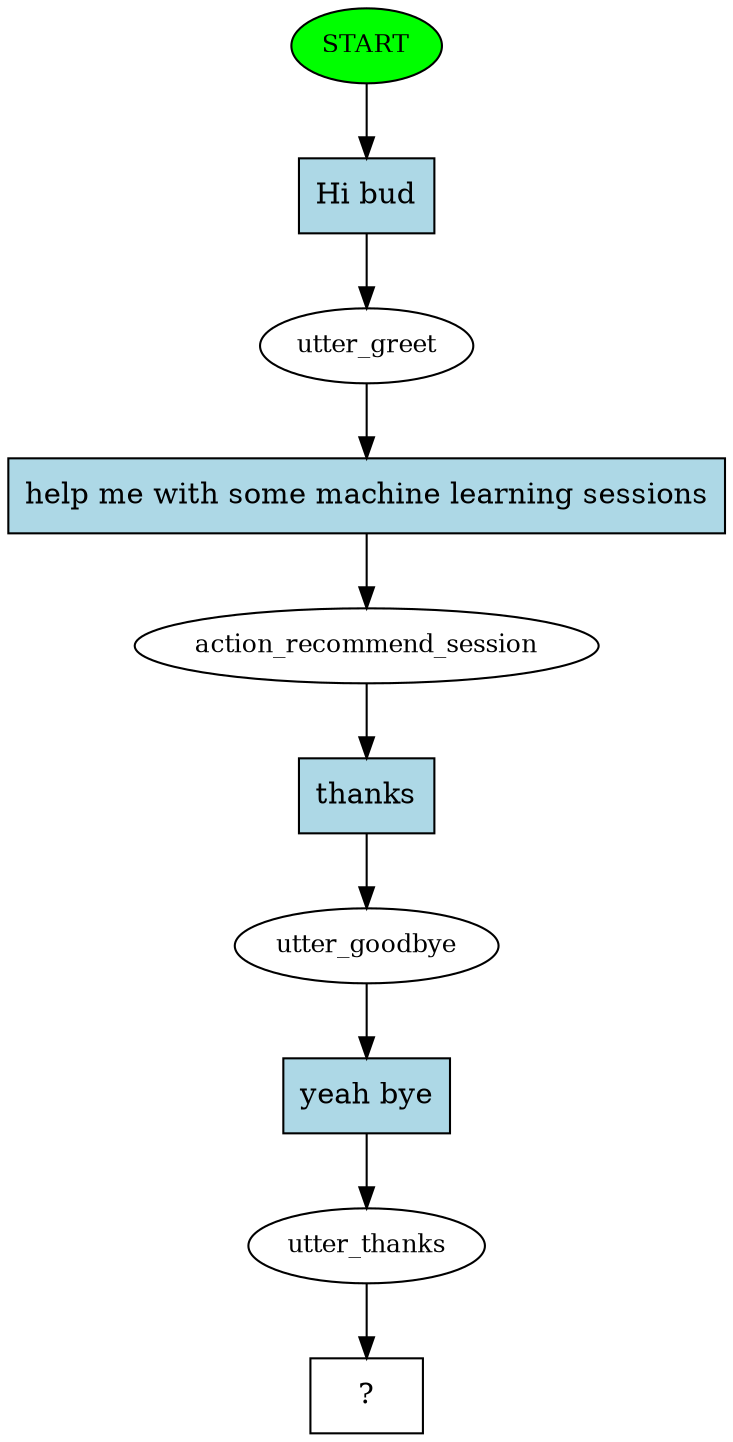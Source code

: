 digraph  {
0 [class="start active", fillcolor=green, fontsize=12, label=START, style=filled];
1 [class=active, fontsize=12, label=utter_greet];
2 [class=active, fontsize=12, label=action_recommend_session];
3 [class=active, fontsize=12, label=utter_goodbye];
4 [class=active, fontsize=12, label=utter_thanks];
5 [class="intent dashed active", label="  ?  ", shape=rect];
6 [class="intent active", fillcolor=lightblue, label="Hi bud", shape=rect, style=filled];
7 [class="intent active", fillcolor=lightblue, label="help me with some machine learning sessions", shape=rect, style=filled];
8 [class="intent active", fillcolor=lightblue, label=thanks, shape=rect, style=filled];
9 [class="intent active", fillcolor=lightblue, label="yeah bye", shape=rect, style=filled];
0 -> 6  [class=active, key=0];
1 -> 7  [class=active, key=0];
2 -> 8  [class=active, key=0];
3 -> 9  [class=active, key=0];
4 -> 5  [class=active, key=NONE, label=""];
6 -> 1  [class=active, key=0];
7 -> 2  [class=active, key=0];
8 -> 3  [class=active, key=0];
9 -> 4  [class=active, key=0];
}

